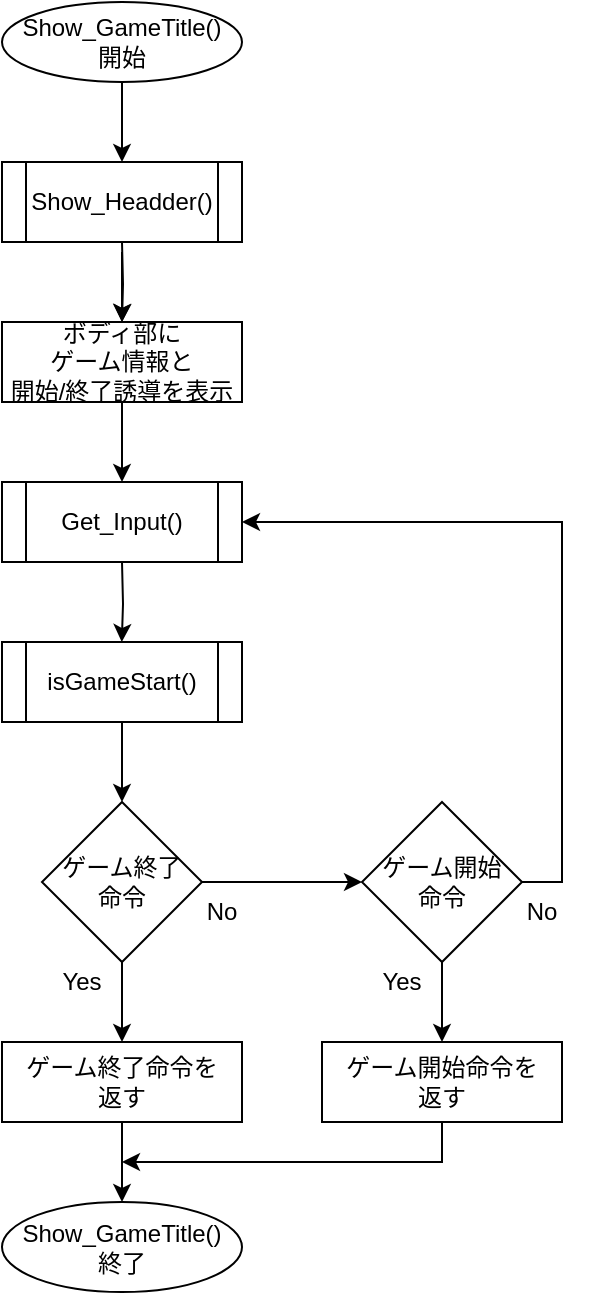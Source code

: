 <mxfile version="24.4.2" type="device">
  <diagram id="C5RBs43oDa-KdzZeNtuy" name="Page-1">
    <mxGraphModel dx="912" dy="557" grid="1" gridSize="10" guides="1" tooltips="1" connect="1" arrows="1" fold="1" page="1" pageScale="1" pageWidth="827" pageHeight="1169" math="0" shadow="0">
      <root>
        <mxCell id="WIyWlLk6GJQsqaUBKTNV-0" />
        <mxCell id="WIyWlLk6GJQsqaUBKTNV-1" parent="WIyWlLk6GJQsqaUBKTNV-0" />
        <mxCell id="mWeJDaOXfQQJUXX7BbLX-9" style="edgeStyle=orthogonalEdgeStyle;rounded=0;orthogonalLoop=1;jettySize=auto;html=1;exitX=0.5;exitY=1;exitDx=0;exitDy=0;entryX=0.5;entryY=0;entryDx=0;entryDy=0;" parent="WIyWlLk6GJQsqaUBKTNV-1" source="mWeJDaOXfQQJUXX7BbLX-0" edge="1">
          <mxGeometry relative="1" as="geometry">
            <mxPoint x="220" y="320" as="targetPoint" />
          </mxGeometry>
        </mxCell>
        <mxCell id="mWeJDaOXfQQJUXX7BbLX-0" value="ボディ部に&lt;div&gt;ゲーム情報と&lt;/div&gt;&lt;div&gt;開始/終了誘導を表示&lt;/div&gt;" style="rounded=0;whiteSpace=wrap;html=1;" parent="WIyWlLk6GJQsqaUBKTNV-1" vertex="1">
          <mxGeometry x="160" y="240" width="120" height="40" as="geometry" />
        </mxCell>
        <mxCell id="mWeJDaOXfQQJUXX7BbLX-5" value="" style="edgeStyle=orthogonalEdgeStyle;rounded=0;orthogonalLoop=1;jettySize=auto;html=1;" parent="WIyWlLk6GJQsqaUBKTNV-1" target="mWeJDaOXfQQJUXX7BbLX-0" edge="1">
          <mxGeometry relative="1" as="geometry">
            <mxPoint x="220" y="200" as="sourcePoint" />
          </mxGeometry>
        </mxCell>
        <mxCell id="mWeJDaOXfQQJUXX7BbLX-2" value="" style="endArrow=classic;html=1;rounded=0;entryX=0.5;entryY=0;entryDx=0;entryDy=0;" parent="WIyWlLk6GJQsqaUBKTNV-1" edge="1">
          <mxGeometry width="50" height="50" relative="1" as="geometry">
            <mxPoint x="220" y="120" as="sourcePoint" />
            <mxPoint x="220" y="160" as="targetPoint" />
          </mxGeometry>
        </mxCell>
        <mxCell id="mWeJDaOXfQQJUXX7BbLX-3" value="Show_GameTitle()&lt;br&gt;開始" style="ellipse;whiteSpace=wrap;html=1;" parent="WIyWlLk6GJQsqaUBKTNV-1" vertex="1">
          <mxGeometry x="160" y="80" width="120" height="40" as="geometry" />
        </mxCell>
        <mxCell id="mWeJDaOXfQQJUXX7BbLX-4" value="" style="endArrow=classic;html=1;rounded=0;entryX=0.5;entryY=0;entryDx=0;entryDy=0;" parent="WIyWlLk6GJQsqaUBKTNV-1" target="mWeJDaOXfQQJUXX7BbLX-0" edge="1">
          <mxGeometry width="50" height="50" relative="1" as="geometry">
            <mxPoint x="220" y="205" as="sourcePoint" />
            <mxPoint x="270" y="155" as="targetPoint" />
            <Array as="points" />
          </mxGeometry>
        </mxCell>
        <mxCell id="mWeJDaOXfQQJUXX7BbLX-11" style="edgeStyle=orthogonalEdgeStyle;rounded=0;orthogonalLoop=1;jettySize=auto;html=1;exitX=0.5;exitY=1;exitDx=0;exitDy=0;" parent="WIyWlLk6GJQsqaUBKTNV-1" edge="1">
          <mxGeometry relative="1" as="geometry">
            <mxPoint x="219.897" y="400" as="targetPoint" />
            <mxPoint x="220" y="360" as="sourcePoint" />
          </mxGeometry>
        </mxCell>
        <mxCell id="mWeJDaOXfQQJUXX7BbLX-13" value="Show_GameTitle()&lt;br&gt;終了" style="ellipse;whiteSpace=wrap;html=1;" parent="WIyWlLk6GJQsqaUBKTNV-1" vertex="1">
          <mxGeometry x="160" y="680" width="120" height="45" as="geometry" />
        </mxCell>
        <mxCell id="mWeJDaOXfQQJUXX7BbLX-14" value="Get_Input()" style="shape=process;whiteSpace=wrap;html=1;backgroundOutline=1;" parent="WIyWlLk6GJQsqaUBKTNV-1" vertex="1">
          <mxGeometry x="160" y="320" width="120" height="40" as="geometry" />
        </mxCell>
        <mxCell id="t0XoMQr1IpXtHe-XA2MN-0" style="edgeStyle=orthogonalEdgeStyle;rounded=0;orthogonalLoop=1;jettySize=auto;html=1;exitX=0.5;exitY=1;exitDx=0;exitDy=0;" parent="WIyWlLk6GJQsqaUBKTNV-1" source="mWeJDaOXfQQJUXX7BbLX-16" edge="1">
          <mxGeometry relative="1" as="geometry">
            <mxPoint x="220" y="660" as="targetPoint" />
            <Array as="points">
              <mxPoint x="380" y="660" />
            </Array>
          </mxGeometry>
        </mxCell>
        <mxCell id="mWeJDaOXfQQJUXX7BbLX-16" value="ゲーム開始命令を&lt;div&gt;返す&lt;/div&gt;" style="rounded=0;whiteSpace=wrap;html=1;" parent="WIyWlLk6GJQsqaUBKTNV-1" vertex="1">
          <mxGeometry x="320" y="600" width="120" height="40" as="geometry" />
        </mxCell>
        <mxCell id="mWeJDaOXfQQJUXX7BbLX-44" style="edgeStyle=orthogonalEdgeStyle;rounded=0;orthogonalLoop=1;jettySize=auto;html=1;exitX=0.5;exitY=1;exitDx=0;exitDy=0;entryX=0.5;entryY=0;entryDx=0;entryDy=0;" parent="WIyWlLk6GJQsqaUBKTNV-1" source="mWeJDaOXfQQJUXX7BbLX-17" target="mWeJDaOXfQQJUXX7BbLX-13" edge="1">
          <mxGeometry relative="1" as="geometry" />
        </mxCell>
        <mxCell id="mWeJDaOXfQQJUXX7BbLX-17" value="ゲーム終了命令を&lt;div&gt;返す&lt;/div&gt;" style="rounded=0;whiteSpace=wrap;html=1;" parent="WIyWlLk6GJQsqaUBKTNV-1" vertex="1">
          <mxGeometry x="160" y="600" width="120" height="40" as="geometry" />
        </mxCell>
        <mxCell id="mWeJDaOXfQQJUXX7BbLX-31" style="edgeStyle=orthogonalEdgeStyle;rounded=0;orthogonalLoop=1;jettySize=auto;html=1;exitX=0.5;exitY=1;exitDx=0;exitDy=0;entryX=0.5;entryY=0;entryDx=0;entryDy=0;" parent="WIyWlLk6GJQsqaUBKTNV-1" source="mWeJDaOXfQQJUXX7BbLX-25" target="mWeJDaOXfQQJUXX7BbLX-28" edge="1">
          <mxGeometry relative="1" as="geometry" />
        </mxCell>
        <mxCell id="mWeJDaOXfQQJUXX7BbLX-25" value="isGameStart()" style="shape=process;whiteSpace=wrap;html=1;backgroundOutline=1;" parent="WIyWlLk6GJQsqaUBKTNV-1" vertex="1">
          <mxGeometry x="160" y="400" width="120" height="40" as="geometry" />
        </mxCell>
        <mxCell id="mWeJDaOXfQQJUXX7BbLX-32" style="edgeStyle=orthogonalEdgeStyle;rounded=0;orthogonalLoop=1;jettySize=auto;html=1;exitX=0.5;exitY=1;exitDx=0;exitDy=0;entryX=0.5;entryY=0;entryDx=0;entryDy=0;" parent="WIyWlLk6GJQsqaUBKTNV-1" source="mWeJDaOXfQQJUXX7BbLX-28" target="mWeJDaOXfQQJUXX7BbLX-17" edge="1">
          <mxGeometry relative="1" as="geometry" />
        </mxCell>
        <mxCell id="mWeJDaOXfQQJUXX7BbLX-33" style="edgeStyle=orthogonalEdgeStyle;rounded=0;orthogonalLoop=1;jettySize=auto;html=1;exitX=1;exitY=0.5;exitDx=0;exitDy=0;entryX=0;entryY=0.5;entryDx=0;entryDy=0;" parent="WIyWlLk6GJQsqaUBKTNV-1" source="mWeJDaOXfQQJUXX7BbLX-28" target="mWeJDaOXfQQJUXX7BbLX-34" edge="1">
          <mxGeometry relative="1" as="geometry">
            <mxPoint x="320" y="519.931" as="targetPoint" />
          </mxGeometry>
        </mxCell>
        <mxCell id="mWeJDaOXfQQJUXX7BbLX-28" value="ゲーム終了&lt;div&gt;命令&lt;/div&gt;" style="rhombus;whiteSpace=wrap;html=1;" parent="WIyWlLk6GJQsqaUBKTNV-1" vertex="1">
          <mxGeometry x="180" y="480" width="80" height="80" as="geometry" />
        </mxCell>
        <mxCell id="mWeJDaOXfQQJUXX7BbLX-36" style="edgeStyle=orthogonalEdgeStyle;rounded=0;orthogonalLoop=1;jettySize=auto;html=1;exitX=0.5;exitY=1;exitDx=0;exitDy=0;entryX=0.5;entryY=0;entryDx=0;entryDy=0;" parent="WIyWlLk6GJQsqaUBKTNV-1" source="mWeJDaOXfQQJUXX7BbLX-34" target="mWeJDaOXfQQJUXX7BbLX-16" edge="1">
          <mxGeometry relative="1" as="geometry" />
        </mxCell>
        <mxCell id="mWeJDaOXfQQJUXX7BbLX-37" style="edgeStyle=orthogonalEdgeStyle;rounded=0;orthogonalLoop=1;jettySize=auto;html=1;exitX=1;exitY=0.5;exitDx=0;exitDy=0;entryX=1;entryY=0.5;entryDx=0;entryDy=0;" parent="WIyWlLk6GJQsqaUBKTNV-1" source="mWeJDaOXfQQJUXX7BbLX-34" target="mWeJDaOXfQQJUXX7BbLX-14" edge="1">
          <mxGeometry relative="1" as="geometry">
            <mxPoint x="440" y="340" as="targetPoint" />
          </mxGeometry>
        </mxCell>
        <mxCell id="mWeJDaOXfQQJUXX7BbLX-34" value="ゲーム開始&lt;div&gt;命令&lt;/div&gt;" style="rhombus;whiteSpace=wrap;html=1;" parent="WIyWlLk6GJQsqaUBKTNV-1" vertex="1">
          <mxGeometry x="340" y="480" width="80" height="80" as="geometry" />
        </mxCell>
        <mxCell id="mWeJDaOXfQQJUXX7BbLX-38" value="Yes" style="text;html=1;align=center;verticalAlign=middle;whiteSpace=wrap;rounded=0;" parent="WIyWlLk6GJQsqaUBKTNV-1" vertex="1">
          <mxGeometry x="170" y="555" width="60" height="30" as="geometry" />
        </mxCell>
        <mxCell id="mWeJDaOXfQQJUXX7BbLX-39" value="Yes" style="text;html=1;align=center;verticalAlign=middle;whiteSpace=wrap;rounded=0;" parent="WIyWlLk6GJQsqaUBKTNV-1" vertex="1">
          <mxGeometry x="330" y="555" width="60" height="30" as="geometry" />
        </mxCell>
        <mxCell id="mWeJDaOXfQQJUXX7BbLX-40" value="No" style="text;html=1;align=center;verticalAlign=middle;whiteSpace=wrap;rounded=0;" parent="WIyWlLk6GJQsqaUBKTNV-1" vertex="1">
          <mxGeometry x="240" y="520" width="60" height="30" as="geometry" />
        </mxCell>
        <mxCell id="mWeJDaOXfQQJUXX7BbLX-42" value="No" style="text;html=1;align=center;verticalAlign=middle;whiteSpace=wrap;rounded=0;" parent="WIyWlLk6GJQsqaUBKTNV-1" vertex="1">
          <mxGeometry x="400" y="520" width="60" height="30" as="geometry" />
        </mxCell>
        <mxCell id="zwO_xFTZf4wgFk3tGOp6-0" value="Show_Headder()" style="shape=process;whiteSpace=wrap;html=1;backgroundOutline=1;" vertex="1" parent="WIyWlLk6GJQsqaUBKTNV-1">
          <mxGeometry x="160" y="160" width="120" height="40" as="geometry" />
        </mxCell>
      </root>
    </mxGraphModel>
  </diagram>
</mxfile>
